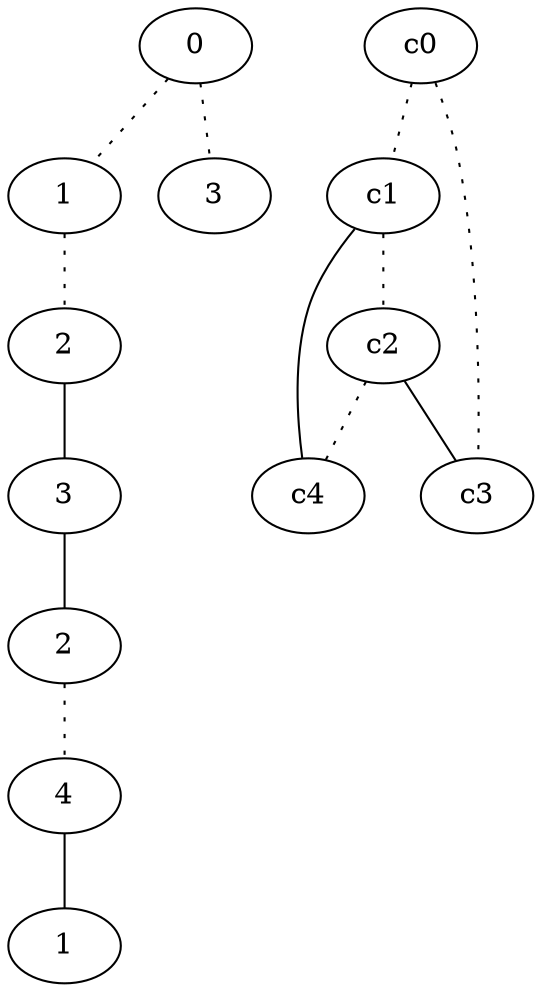 graph {
a0[label=0];
a1[label=1];
a2[label=2];
a3[label=3];
a4[label=2];
a5[label=4];
a6[label=1];
a7[label=3];
a0 -- a1 [style=dotted];
a0 -- a7 [style=dotted];
a1 -- a2 [style=dotted];
a2 -- a3;
a3 -- a4;
a4 -- a5 [style=dotted];
a5 -- a6;
c0 -- c1 [style=dotted];
c0 -- c3 [style=dotted];
c1 -- c2 [style=dotted];
c1 -- c4;
c2 -- c3;
c2 -- c4 [style=dotted];
}
